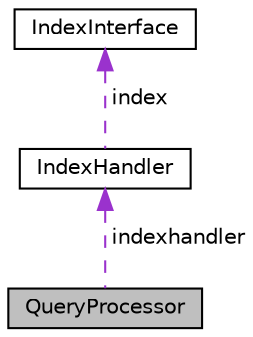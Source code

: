 digraph "QueryProcessor"
{
  edge [fontname="Helvetica",fontsize="10",labelfontname="Helvetica",labelfontsize="10"];
  node [fontname="Helvetica",fontsize="10",shape=record];
  Node1 [label="QueryProcessor",height=0.2,width=0.4,color="black", fillcolor="grey75", style="filled", fontcolor="black"];
  Node2 -> Node1 [dir="back",color="darkorchid3",fontsize="10",style="dashed",label=" indexhandler" ,fontname="Helvetica"];
  Node2 [label="IndexHandler",height=0.2,width=0.4,color="black", fillcolor="white", style="filled",URL="$class_index_handler.html"];
  Node3 -> Node2 [dir="back",color="darkorchid3",fontsize="10",style="dashed",label=" index" ,fontname="Helvetica"];
  Node3 [label="IndexInterface",height=0.2,width=0.4,color="black", fillcolor="white", style="filled",URL="$class_index_interface.html"];
}
